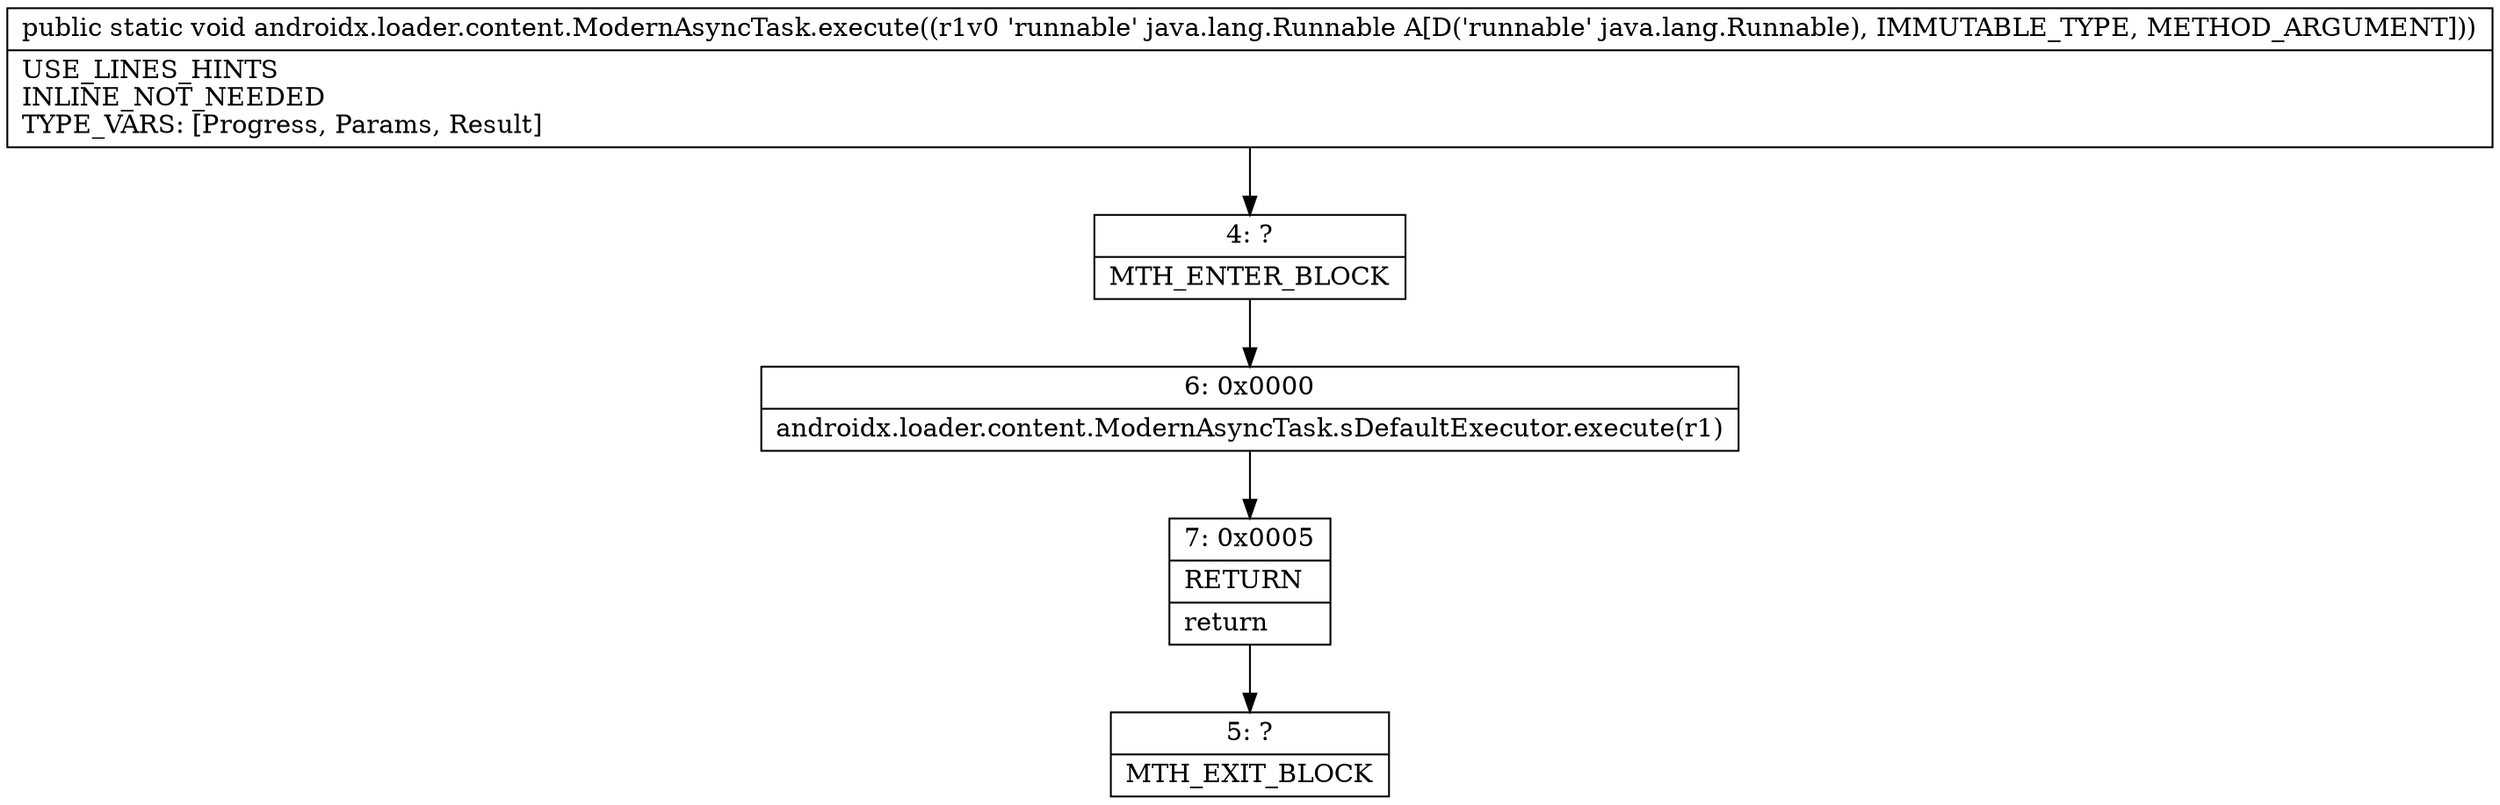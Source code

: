 digraph "CFG forandroidx.loader.content.ModernAsyncTask.execute(Ljava\/lang\/Runnable;)V" {
Node_4 [shape=record,label="{4\:\ ?|MTH_ENTER_BLOCK\l}"];
Node_6 [shape=record,label="{6\:\ 0x0000|androidx.loader.content.ModernAsyncTask.sDefaultExecutor.execute(r1)\l}"];
Node_7 [shape=record,label="{7\:\ 0x0005|RETURN\l|return\l}"];
Node_5 [shape=record,label="{5\:\ ?|MTH_EXIT_BLOCK\l}"];
MethodNode[shape=record,label="{public static void androidx.loader.content.ModernAsyncTask.execute((r1v0 'runnable' java.lang.Runnable A[D('runnable' java.lang.Runnable), IMMUTABLE_TYPE, METHOD_ARGUMENT]))  | USE_LINES_HINTS\lINLINE_NOT_NEEDED\lTYPE_VARS: [Progress, Params, Result]\l}"];
MethodNode -> Node_4;Node_4 -> Node_6;
Node_6 -> Node_7;
Node_7 -> Node_5;
}

